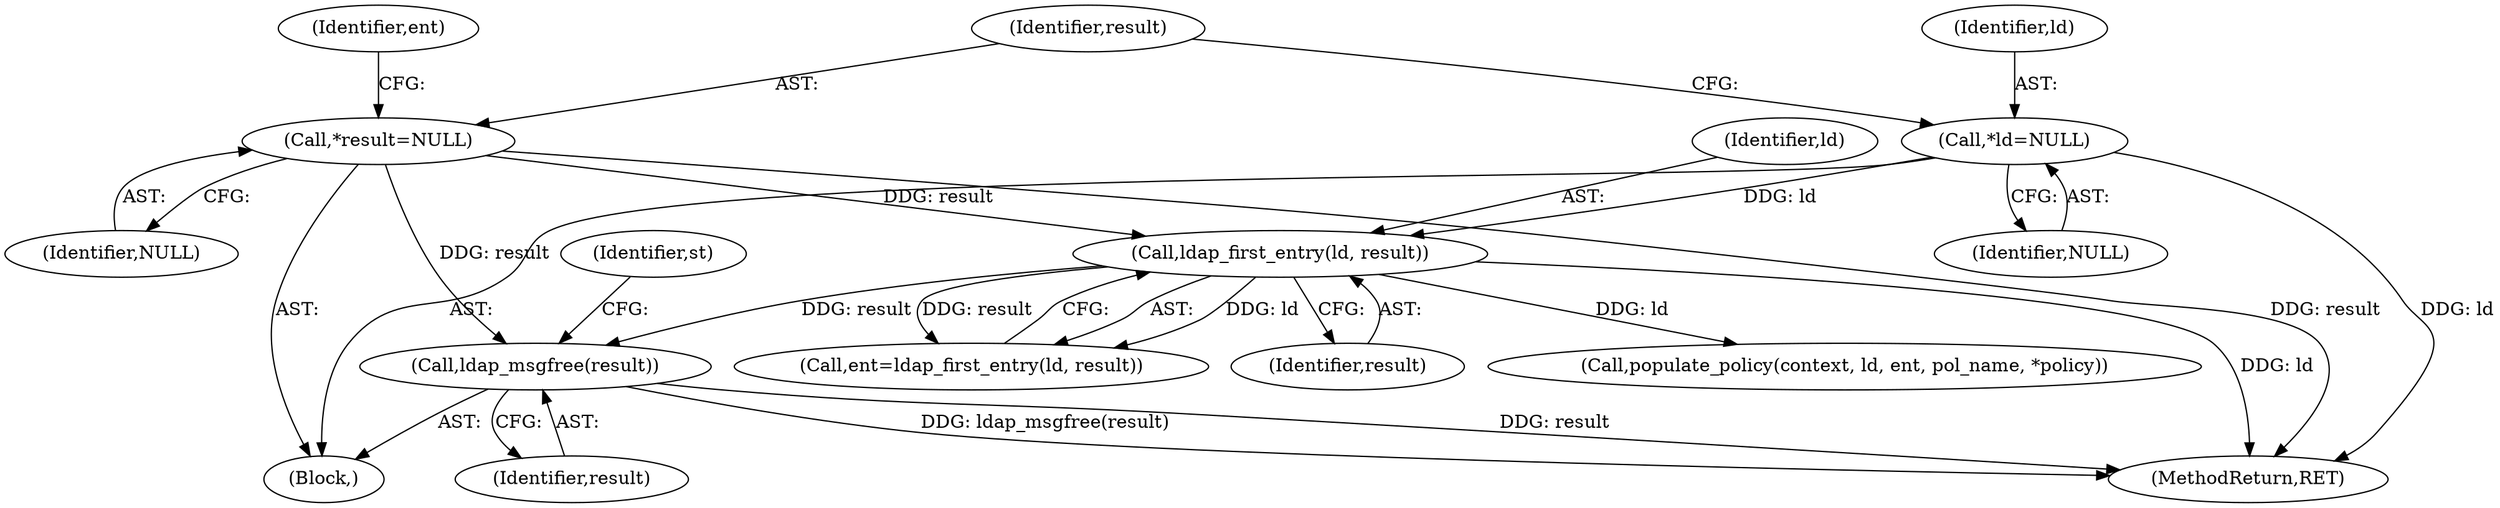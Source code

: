digraph "0_krb5_d1f707024f1d0af6e54a18885322d70fa15ec4d3@API" {
"1000207" [label="(Call,ldap_msgfree(result))"];
"1000185" [label="(Call,ldap_first_entry(ld, result))"];
"1000117" [label="(Call,*ld=NULL)"];
"1000121" [label="(Call,*result=NULL)"];
"1000186" [label="(Identifier,ld)"];
"1000208" [label="(Identifier,result)"];
"1000107" [label="(Block,)"];
"1000185" [label="(Call,ldap_first_entry(ld, result))"];
"1000187" [label="(Identifier,result)"];
"1000211" [label="(Identifier,st)"];
"1000233" [label="(MethodReturn,RET)"];
"1000199" [label="(Call,populate_policy(context, ld, ent, pol_name, *policy))"];
"1000122" [label="(Identifier,result)"];
"1000119" [label="(Identifier,NULL)"];
"1000117" [label="(Call,*ld=NULL)"];
"1000207" [label="(Call,ldap_msgfree(result))"];
"1000118" [label="(Identifier,ld)"];
"1000126" [label="(Identifier,ent)"];
"1000183" [label="(Call,ent=ldap_first_entry(ld, result))"];
"1000123" [label="(Identifier,NULL)"];
"1000121" [label="(Call,*result=NULL)"];
"1000207" -> "1000107"  [label="AST: "];
"1000207" -> "1000208"  [label="CFG: "];
"1000208" -> "1000207"  [label="AST: "];
"1000211" -> "1000207"  [label="CFG: "];
"1000207" -> "1000233"  [label="DDG: result"];
"1000207" -> "1000233"  [label="DDG: ldap_msgfree(result)"];
"1000185" -> "1000207"  [label="DDG: result"];
"1000121" -> "1000207"  [label="DDG: result"];
"1000185" -> "1000183"  [label="AST: "];
"1000185" -> "1000187"  [label="CFG: "];
"1000186" -> "1000185"  [label="AST: "];
"1000187" -> "1000185"  [label="AST: "];
"1000183" -> "1000185"  [label="CFG: "];
"1000185" -> "1000233"  [label="DDG: ld"];
"1000185" -> "1000183"  [label="DDG: ld"];
"1000185" -> "1000183"  [label="DDG: result"];
"1000117" -> "1000185"  [label="DDG: ld"];
"1000121" -> "1000185"  [label="DDG: result"];
"1000185" -> "1000199"  [label="DDG: ld"];
"1000117" -> "1000107"  [label="AST: "];
"1000117" -> "1000119"  [label="CFG: "];
"1000118" -> "1000117"  [label="AST: "];
"1000119" -> "1000117"  [label="AST: "];
"1000122" -> "1000117"  [label="CFG: "];
"1000117" -> "1000233"  [label="DDG: ld"];
"1000121" -> "1000107"  [label="AST: "];
"1000121" -> "1000123"  [label="CFG: "];
"1000122" -> "1000121"  [label="AST: "];
"1000123" -> "1000121"  [label="AST: "];
"1000126" -> "1000121"  [label="CFG: "];
"1000121" -> "1000233"  [label="DDG: result"];
}
